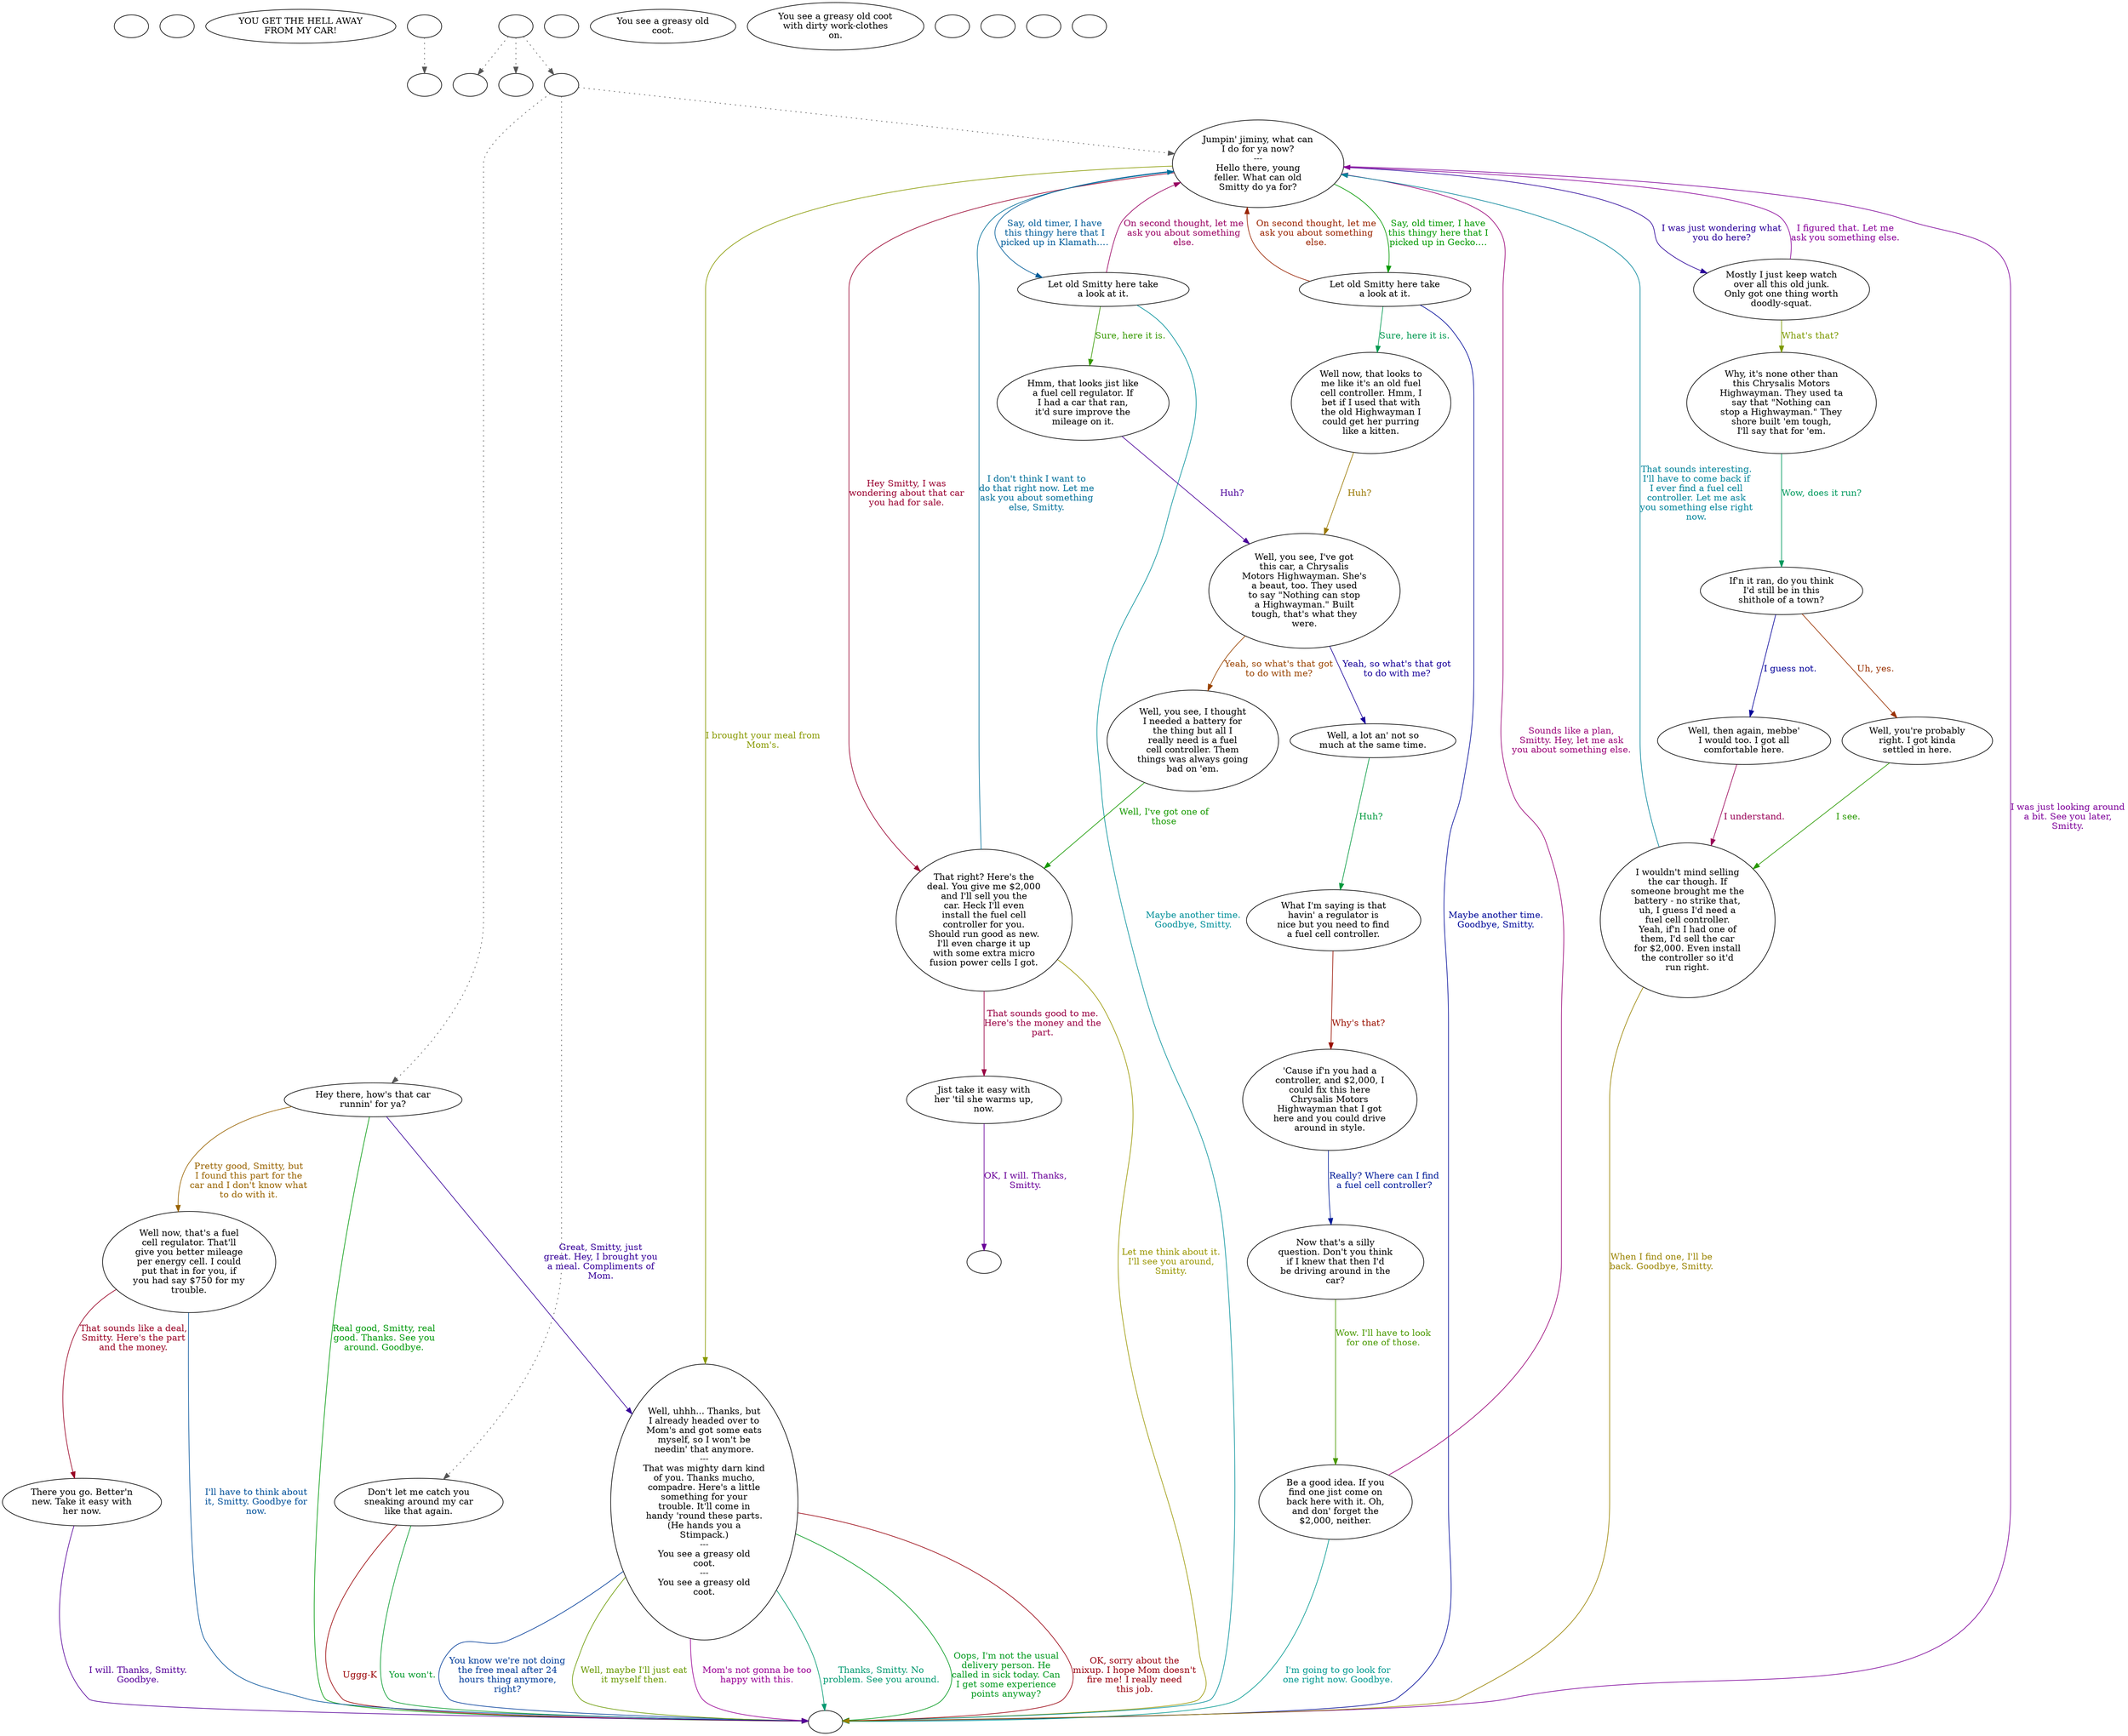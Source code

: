 digraph dcSmitty {
  "checkPartyMembersNearDoor" [style=filled       fillcolor="#FFFFFF"       color="#000000"]
  "checkPartyMembersNearDoor" [label=""]
  "start" [style=filled       fillcolor="#FFFFFF"       color="#000000"]
  "start" [label=""]
  "critter_p_proc" [style=filled       fillcolor="#FFFFFF"       color="#000000"]
  "critter_p_proc" [label="YOU GET THE HELL AWAY\nFROM MY CAR!"]
  "pickup_p_proc" [style=filled       fillcolor="#FFFFFF"       color="#000000"]
  "pickup_p_proc" -> "Node998" [style=dotted color="#555555"]
  "pickup_p_proc" [label=""]
  "talk_p_proc" [style=filled       fillcolor="#FFFFFF"       color="#000000"]
  "talk_p_proc" -> "Node001" [style=dotted color="#555555"]
  "talk_p_proc" -> "Node002" [style=dotted color="#555555"]
  "talk_p_proc" -> "Node000" [style=dotted color="#555555"]
  "talk_p_proc" [label=""]
  "destroy_p_proc" [style=filled       fillcolor="#FFFFFF"       color="#000000"]
  "destroy_p_proc" [label=""]
  "look_at_p_proc" [style=filled       fillcolor="#FFFFFF"       color="#000000"]
  "look_at_p_proc" [label="You see a greasy old\ncoot."]
  "description_p_proc" [style=filled       fillcolor="#FFFFFF"       color="#000000"]
  "description_p_proc" [label="You see a greasy old coot\nwith dirty work-clothes\non."]
  "use_skill_on_p_proc" [style=filled       fillcolor="#FFFFFF"       color="#000000"]
  "use_skill_on_p_proc" [label=""]
  "damage_p_proc" [style=filled       fillcolor="#FFFFFF"       color="#000000"]
  "damage_p_proc" [label=""]
  "map_enter_p_proc" [style=filled       fillcolor="#FFFFFF"       color="#000000"]
  "map_enter_p_proc" [label=""]
  "timed_event_p_proc" [style=filled       fillcolor="#FFFFFF"       color="#000000"]
  "timed_event_p_proc" [label=""]
  "Node998" [style=filled       fillcolor="#FFFFFF"       color="#000000"]
  "Node998" [label=""]
  "Node999" [style=filled       fillcolor="#FFFFFF"       color="#000000"]
  "Node999" [label=""]
  "Node000" [style=filled       fillcolor="#FFFFFF"       color="#000000"]
  "Node000" -> "Node018" [style=dotted color="#555555"]
  "Node000" -> "Node027" [style=dotted color="#555555"]
  "Node000" -> "Node003" [style=dotted color="#555555"]
  "Node000" [label=""]
  "Node001" [style=filled       fillcolor="#FFFFFF"       color="#000000"]
  "Node001" [label=""]
  "Node002" [style=filled       fillcolor="#FFFFFF"       color="#000000"]
  "Node002" [label=""]
  "Node003" [style=filled       fillcolor="#FFFFFF"       color="#000000"]
  "Node003" [label="Jumpin' jiminy, what can\nI do for ya now?\n---\nHello there, young\nfeller. What can old\nSmitty do ya for?"]
  "Node003" -> "Node020" [label="I was just wondering what\nyou do here?" color="#2A0099" fontcolor="#2A0099"]
  "Node003" -> "Node004" [label="Say, old timer, I have\nthis thingy here that I\npicked up in Gecko…." color="#029900" fontcolor="#029900"]
  "Node003" -> "Node011" [label="Hey Smitty, I was\nwondering about that car\nyou had for sale." color="#99002F" fontcolor="#99002F"]
  "Node003" -> "Node005" [label="Say, old timer, I have\nthis thingy here that I\npicked up in Klamath…." color="#005C99" fontcolor="#005C99"]
  "Node003" -> "Node008" [label="I brought your meal from\nMom's." color="#889900" fontcolor="#889900"]
  "Node003" -> "Node999" [label="I was just looking around\na bit. See you later,\nSmitty." color="#7D0099" fontcolor="#7D0099"]
  "Node004" [style=filled       fillcolor="#FFFFFF"       color="#000000"]
  "Node004" [label="Let old Smitty here take\na look at it."]
  "Node004" -> "Node006" [label="Sure, here it is." color="#009950" fontcolor="#009950"]
  "Node004" -> "Node003" [label="On second thought, let me\nask you about something\nelse." color="#992400" fontcolor="#992400"]
  "Node004" -> "Node999" [label="Maybe another time.\nGoodbye, Smitty." color="#000999" fontcolor="#000999"]
  "Node005" [style=filled       fillcolor="#FFFFFF"       color="#000000"]
  "Node005" [label="Let old Smitty here take\na look at it."]
  "Node005" -> "Node007" [label="Sure, here it is." color="#369900" fontcolor="#369900"]
  "Node005" -> "Node003" [label="On second thought, let me\nask you about something\nelse." color="#990062" fontcolor="#990062"]
  "Node005" -> "Node999" [label="Maybe another time.\nGoodbye, Smitty." color="#008F99" fontcolor="#008F99"]
  "Node006" [style=filled       fillcolor="#FFFFFF"       color="#000000"]
  "Node006" [label="Well now, that looks to\nme like it's an old fuel\ncell controller. Hmm, I\nbet if I used that with\nthe old Highwayman I\ncould get her purring\nlike a kitten."]
  "Node006" -> "Node009" [label="Huh?" color="#997700" fontcolor="#997700"]
  "Node007" [style=filled       fillcolor="#FFFFFF"       color="#000000"]
  "Node007" [label="Hmm, that looks jist like\na fuel cell regulator. If\nI had a car that ran,\nit'd sure improve the\nmileage on it."]
  "Node007" -> "Node009" [label="Huh?" color="#4A0099" fontcolor="#4A0099"]
  "Node008" [style=filled       fillcolor="#FFFFFF"       color="#000000"]
  "Node008" [label="Well, uhhh... Thanks, but\nI already headed over to\nMom's and got some eats\nmyself, so I won't be\nneedin' that anymore.\n---\nThat was mighty darn kind\nof you. Thanks mucho,\ncompadre. Here's a little\nsomething for your\ntrouble. It'll come in\nhandy 'round these parts.\n(He hands you a\nStimpack.)\n---\nYou see a greasy old\ncoot.\n---\nYou see a greasy old\ncoot."]
  "Node008" -> "Node999" [label="Oops, I'm not the usual\ndelivery person. He\ncalled in sick today. Can\nI get some experience\npoints anyway?" color="#00991D" fontcolor="#00991D"]
  "Node008" -> "Node999" [label="OK, sorry about the\nmixup. I hope Mom doesn't\nfire me! I really need\nthis job." color="#99000F" fontcolor="#99000F"]
  "Node008" -> "Node999" [label="You know we're not doing\nthe free meal after 24\nhours thing anymore,\nright?" color="#003C99" fontcolor="#003C99"]
  "Node008" -> "Node999" [label="Well, maybe I'll just eat\nit myself then." color="#699900" fontcolor="#699900"]
  "Node008" -> "Node999" [label="Mom's not gonna be too\nhappy with this." color="#990095" fontcolor="#990095"]
  "Node008" -> "Node999" [label="Thanks, Smitty. No\nproblem. See you around." color="#009970" fontcolor="#009970"]
  "Node009" [style=filled       fillcolor="#FFFFFF"       color="#000000"]
  "Node009" [label="Well, you see, I've got\nthis car, a Chrysalis\nMotors Highwayman. She's\na beaut, too. They used\nto say \"Nothing can stop\na Highwayman.\" Built\ntough, that's what they\nwere."]
  "Node009" -> "Node010" [label="Yeah, so what's that got\nto do with me?" color="#994300" fontcolor="#994300"]
  "Node009" -> "Node013" [label="Yeah, so what's that got\nto do with me?" color="#170099" fontcolor="#170099"]
  "Node010" [style=filled       fillcolor="#FFFFFF"       color="#000000"]
  "Node010" [label="Well, you see, I thought\nI needed a battery for\nthe thing but all I\nreally need is a fuel\ncell controller. Them\nthings was always going\nbad on 'em."]
  "Node010" -> "Node011" [label="Well, I've got one of\nthose" color="#169900" fontcolor="#169900"]
  "Node011" [style=filled       fillcolor="#FFFFFF"       color="#000000"]
  "Node011" [label="That right? Here's the\ndeal. You give me $2,000\nand I'll sell you the\ncar. Heck I'll even\ninstall the fuel cell\ncontroller for you.\nShould run good as new.\nI'll even charge it up\nwith some extra micro\nfusion power cells I got."]
  "Node011" -> "Node012" [label="That sounds good to me.\nHere's the money and the\npart." color="#990043" fontcolor="#990043"]
  "Node011" -> "Node003" [label="I don't think I want to\ndo that right now. Let me\nask you about something\nelse, Smitty." color="#006F99" fontcolor="#006F99"]
  "Node011" -> "Node999" [label="Let me think about it.\nI'll see you around,\nSmitty." color="#999600" fontcolor="#999600"]
  "Node012" [style=filled       fillcolor="#FFFFFF"       color="#000000"]
  "Node012" [label="Jist take it easy with\nher 'til she warms up,\nnow."]
  "Node012" -> "Node990" [label="OK, I will. Thanks,\nSmitty." color="#6A0099" fontcolor="#6A0099"]
  "Node013" [style=filled       fillcolor="#FFFFFF"       color="#000000"]
  "Node013" [label="Well, a lot an' not so\nmuch at the same time."]
  "Node013" -> "Node014" [label="Huh?" color="#00993D" fontcolor="#00993D"]
  "Node014" [style=filled       fillcolor="#FFFFFF"       color="#000000"]
  "Node014" [label="What I'm saying is that\nhavin' a regulator is\nnice but you need to find\na fuel cell controller."]
  "Node014" -> "Node015" [label="Why's that?" color="#991000" fontcolor="#991000"]
  "Node015" [style=filled       fillcolor="#FFFFFF"       color="#000000"]
  "Node015" [label="'Cause if'n you had a\ncontroller, and $2,000, I\ncould fix this here\nChrysalis Motors\nHighwayman that I got\nhere and you could drive\naround in style."]
  "Node015" -> "Node016" [label="Really? Where can I find\na fuel cell controller?" color="#001C99" fontcolor="#001C99"]
  "Node016" [style=filled       fillcolor="#FFFFFF"       color="#000000"]
  "Node016" [label="Now that's a silly\nquestion. Don't you think\nif I knew that then I'd\nbe driving around in the\ncar?"]
  "Node016" -> "Node017" [label="Wow. I'll have to look\nfor one of those." color="#499900" fontcolor="#499900"]
  "Node017" [style=filled       fillcolor="#FFFFFF"       color="#000000"]
  "Node017" [label="Be a good idea. If you\nfind one jist come on\nback here with it. Oh,\nand don' forget the\n$2,000, neither."]
  "Node017" -> "Node003" [label="Sounds like a plan,\nSmitty. Hey, let me ask\nyou about something else." color="#990076" fontcolor="#990076"]
  "Node017" -> "Node999" [label="I'm going to go look for\none right now. Goodbye." color="#009990" fontcolor="#009990"]
  "Node018" [style=filled       fillcolor="#FFFFFF"       color="#000000"]
  "Node018" [label="Hey there, how's that car\nrunnin' for ya?"]
  "Node018" -> "Node019" [label="Pretty good, Smitty, but\nI found this part for the\ncar and I don't know what\nto do with it." color="#996300" fontcolor="#996300"]
  "Node018" -> "Node008" [label="Great, Smitty, just\ngreat. Hey, I brought you\na meal. Compliments of\nMom." color="#360099" fontcolor="#360099"]
  "Node018" -> "Node999" [label="Real good, Smitty, real\ngood. Thanks. See you\naround. Goodbye." color="#00990A" fontcolor="#00990A"]
  "Node019" [style=filled       fillcolor="#FFFFFF"       color="#000000"]
  "Node019" [label="Well now, that's a fuel\ncell regulator. That'll\ngive you better mileage\nper energy cell. I could\nput that in for you, if\nyou had say $750 for my\ntrouble."]
  "Node019" -> "Node026" [label="That sounds like a deal,\nSmitty. Here's the part\nand the money." color="#990023" fontcolor="#990023"]
  "Node019" -> "Node999" [label="I'll have to think about\nit, Smitty. Goodbye for\nnow." color="#005099" fontcolor="#005099"]
  "Node020" [style=filled       fillcolor="#FFFFFF"       color="#000000"]
  "Node020" [label="Mostly I just keep watch\nover all this old junk.\nOnly got one thing worth\ndoodly-squat."]
  "Node020" -> "Node021" [label="What's that?" color="#7C9900" fontcolor="#7C9900"]
  "Node020" -> "Node003" [label="I figured that. Let me\nask you something else." color="#890099" fontcolor="#890099"]
  "Node021" [style=filled       fillcolor="#FFFFFF"       color="#000000"]
  "Node021" [label="Why, it's none other than\nthis Chrysalis Motors\nHighwayman. They used ta\nsay that \"Nothing can\nstop a Highwayman.\" They\nshore built 'em tough,\nI'll say that for 'em."]
  "Node021" -> "Node022" [label="Wow, does it run?" color="#00995D" fontcolor="#00995D"]
  "Node022" [style=filled       fillcolor="#FFFFFF"       color="#000000"]
  "Node022" [label="If'n it ran, do you think\nI'd still be in this\nshithole of a town?"]
  "Node022" -> "Node023" [label="Uh, yes." color="#993000" fontcolor="#993000"]
  "Node022" -> "Node024" [label="I guess not." color="#030099" fontcolor="#030099"]
  "Node023" [style=filled       fillcolor="#FFFFFF"       color="#000000"]
  "Node023" [label="Well, you're probably\nright. I got kinda\nsettled in here."]
  "Node023" -> "Node025" [label="I see." color="#299900" fontcolor="#299900"]
  "Node024" [style=filled       fillcolor="#FFFFFF"       color="#000000"]
  "Node024" [label="Well, then again, mebbe'\nI would too. I got all\ncomfortable here."]
  "Node024" -> "Node025" [label="I understand." color="#990056" fontcolor="#990056"]
  "Node025" [style=filled       fillcolor="#FFFFFF"       color="#000000"]
  "Node025" [label="I wouldn't mind selling\nthe car though. If\nsomeone brought me the\nbattery - no strike that,\nuh, I guess I'd need a\nfuel cell controller.\nYeah, if'n I had one of\nthem, I'd sell the car\nfor $2,000. Even install\nthe controller so it'd\nrun right."]
  "Node025" -> "Node003" [label="That sounds interesting.\nI'll have to come back if\nI ever find a fuel cell\ncontroller. Let me ask\nyou something else right\nnow." color="#008399" fontcolor="#008399"]
  "Node025" -> "Node999" [label="When I find one, I'll be\nback. Goodbye, Smitty." color="#998300" fontcolor="#998300"]
  "Node026" [style=filled       fillcolor="#FFFFFF"       color="#000000"]
  "Node026" [label="There you go. Better'n\nnew. Take it easy with\nher now."]
  "Node026" -> "Node999" [label="I will. Thanks, Smitty.\nGoodbye." color="#560099" fontcolor="#560099"]
  "Node027" [style=filled       fillcolor="#FFFFFF"       color="#000000"]
  "Node027" [label="Don't let me catch you\nsneaking around my car\nlike that again."]
  "Node027" -> "Node999" [label="You won't." color="#009929" fontcolor="#009929"]
  "Node027" -> "Node999" [label="Uggg-K" color="#990003" fontcolor="#990003"]
  "Node990" [style=filled       fillcolor="#FFFFFF"       color="#000000"]
  "Node990" [label=""]
}